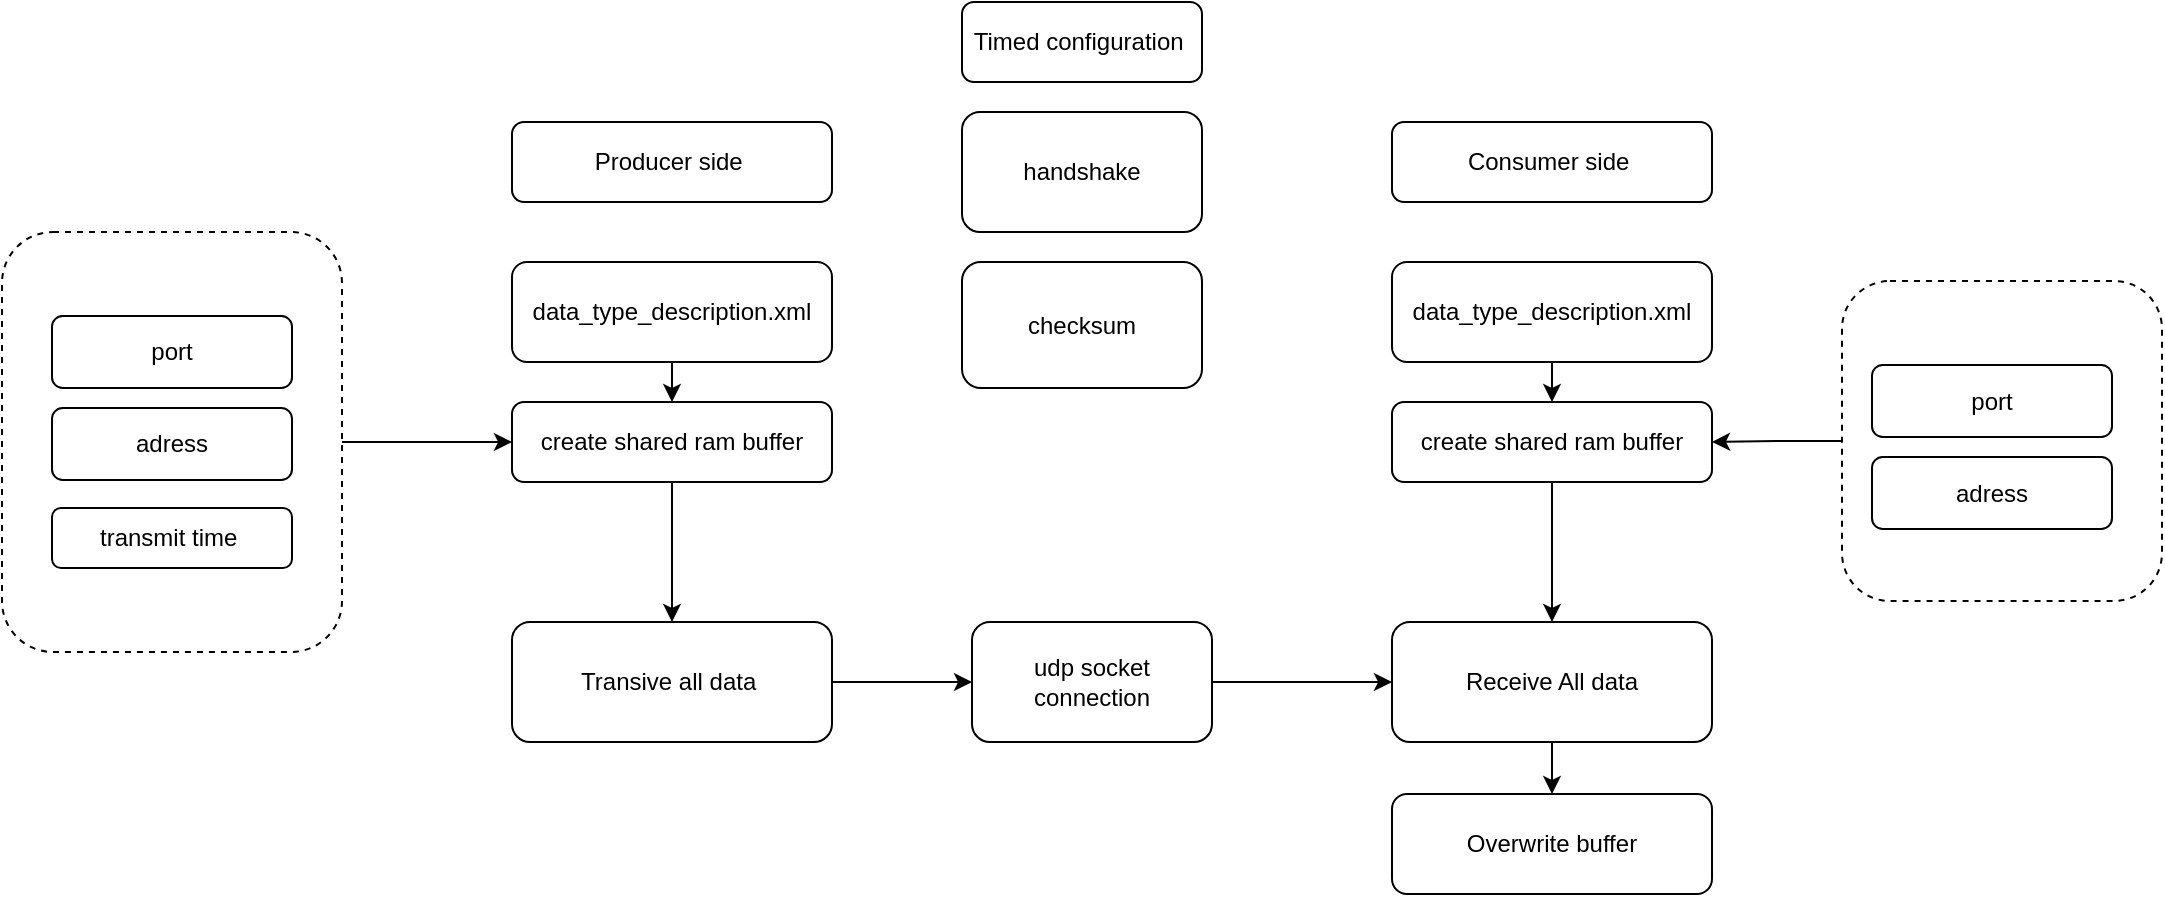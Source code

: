 <mxfile version="18.1.3" type="device" pages="8"><diagram id="xZfJ-ERS5hL8qd5QQClI" name="Timed configuration"><mxGraphModel dx="1422" dy="905" grid="1" gridSize="10" guides="1" tooltips="1" connect="1" arrows="1" fold="1" page="1" pageScale="1" pageWidth="1169" pageHeight="827" math="0" shadow="0"><root><mxCell id="0"/><mxCell id="1" parent="0"/><mxCell id="wRqsg6LJPqbUR1znSjbP-20" style="edgeStyle=orthogonalEdgeStyle;rounded=0;orthogonalLoop=1;jettySize=auto;html=1;" parent="1" source="wRqsg6LJPqbUR1znSjbP-19" target="wRqsg6LJPqbUR1znSjbP-2" edge="1"><mxGeometry relative="1" as="geometry"/></mxCell><mxCell id="wRqsg6LJPqbUR1znSjbP-19" value="" style="rounded=1;whiteSpace=wrap;html=1;dashed=1;" parent="1" vertex="1"><mxGeometry x="40" y="145" width="170" height="210" as="geometry"/></mxCell><mxCell id="wRqsg6LJPqbUR1znSjbP-1" value="data_type_description.xml" style="rounded=1;whiteSpace=wrap;html=1;" parent="1" vertex="1"><mxGeometry x="295" y="160" width="160" height="50" as="geometry"/></mxCell><mxCell id="wRqsg6LJPqbUR1znSjbP-14" style="edgeStyle=orthogonalEdgeStyle;rounded=0;orthogonalLoop=1;jettySize=auto;html=1;exitX=0.5;exitY=1;exitDx=0;exitDy=0;" parent="1" source="wRqsg6LJPqbUR1znSjbP-2" target="wRqsg6LJPqbUR1znSjbP-8" edge="1"><mxGeometry relative="1" as="geometry"/></mxCell><mxCell id="wRqsg6LJPqbUR1znSjbP-2" value="create shared ram buffer" style="rounded=1;whiteSpace=wrap;html=1;" parent="1" vertex="1"><mxGeometry x="295" y="230" width="160" height="40" as="geometry"/></mxCell><mxCell id="wRqsg6LJPqbUR1znSjbP-3" value="" style="endArrow=classic;html=1;rounded=0;exitX=0.5;exitY=1;exitDx=0;exitDy=0;entryX=0.5;entryY=0;entryDx=0;entryDy=0;" parent="1" source="wRqsg6LJPqbUR1znSjbP-1" target="wRqsg6LJPqbUR1znSjbP-2" edge="1"><mxGeometry width="50" height="50" relative="1" as="geometry"><mxPoint x="595" y="440" as="sourcePoint"/><mxPoint x="645" y="390" as="targetPoint"/></mxGeometry></mxCell><mxCell id="wRqsg6LJPqbUR1znSjbP-4" value="data_type_description.xml" style="rounded=1;whiteSpace=wrap;html=1;" parent="1" vertex="1"><mxGeometry x="735" y="160" width="160" height="50" as="geometry"/></mxCell><mxCell id="wRqsg6LJPqbUR1znSjbP-23" style="edgeStyle=orthogonalEdgeStyle;rounded=0;orthogonalLoop=1;jettySize=auto;html=1;exitX=0.5;exitY=1;exitDx=0;exitDy=0;" parent="1" source="wRqsg6LJPqbUR1znSjbP-5" target="wRqsg6LJPqbUR1znSjbP-21" edge="1"><mxGeometry relative="1" as="geometry"/></mxCell><mxCell id="wRqsg6LJPqbUR1znSjbP-5" value="create shared ram buffer" style="rounded=1;whiteSpace=wrap;html=1;" parent="1" vertex="1"><mxGeometry x="735" y="230" width="160" height="40" as="geometry"/></mxCell><mxCell id="wRqsg6LJPqbUR1znSjbP-6" value="" style="endArrow=classic;html=1;rounded=0;exitX=0.5;exitY=1;exitDx=0;exitDy=0;entryX=0.5;entryY=0;entryDx=0;entryDy=0;" parent="1" source="wRqsg6LJPqbUR1znSjbP-4" target="wRqsg6LJPqbUR1znSjbP-5" edge="1"><mxGeometry width="50" height="50" relative="1" as="geometry"><mxPoint x="1035" y="440" as="sourcePoint"/><mxPoint x="1085" y="390" as="targetPoint"/></mxGeometry></mxCell><mxCell id="wRqsg6LJPqbUR1znSjbP-22" style="edgeStyle=orthogonalEdgeStyle;rounded=0;orthogonalLoop=1;jettySize=auto;html=1;" parent="1" source="wRqsg6LJPqbUR1znSjbP-7" target="wRqsg6LJPqbUR1znSjbP-21" edge="1"><mxGeometry relative="1" as="geometry"/></mxCell><mxCell id="wRqsg6LJPqbUR1znSjbP-7" value="udp socket connection" style="rounded=1;whiteSpace=wrap;html=1;" parent="1" vertex="1"><mxGeometry x="525" y="340" width="120" height="60" as="geometry"/></mxCell><mxCell id="wRqsg6LJPqbUR1znSjbP-13" style="edgeStyle=orthogonalEdgeStyle;rounded=0;orthogonalLoop=1;jettySize=auto;html=1;" parent="1" source="wRqsg6LJPqbUR1znSjbP-8" target="wRqsg6LJPqbUR1znSjbP-7" edge="1"><mxGeometry relative="1" as="geometry"/></mxCell><mxCell id="wRqsg6LJPqbUR1znSjbP-8" value="Transive all data&amp;nbsp;" style="rounded=1;whiteSpace=wrap;html=1;" parent="1" vertex="1"><mxGeometry x="295" y="340" width="160" height="60" as="geometry"/></mxCell><mxCell id="wRqsg6LJPqbUR1znSjbP-9" value="Timed configuration&amp;nbsp;" style="rounded=1;whiteSpace=wrap;html=1;" parent="1" vertex="1"><mxGeometry x="520" y="30" width="120" height="40" as="geometry"/></mxCell><mxCell id="wRqsg6LJPqbUR1znSjbP-10" value="Producer side&amp;nbsp;" style="rounded=1;whiteSpace=wrap;html=1;" parent="1" vertex="1"><mxGeometry x="295" y="90" width="160" height="40" as="geometry"/></mxCell><mxCell id="wRqsg6LJPqbUR1znSjbP-11" value="Consumer side&amp;nbsp;" style="rounded=1;whiteSpace=wrap;html=1;" parent="1" vertex="1"><mxGeometry x="735" y="90" width="160" height="40" as="geometry"/></mxCell><mxCell id="wRqsg6LJPqbUR1znSjbP-15" value="port" style="rounded=1;whiteSpace=wrap;html=1;" parent="1" vertex="1"><mxGeometry x="65" y="187" width="120" height="36" as="geometry"/></mxCell><mxCell id="wRqsg6LJPqbUR1znSjbP-16" value="adress" style="rounded=1;whiteSpace=wrap;html=1;" parent="1" vertex="1"><mxGeometry x="65" y="233" width="120" height="36" as="geometry"/></mxCell><mxCell id="wRqsg6LJPqbUR1znSjbP-17" value="transmit time&amp;nbsp;" style="rounded=1;whiteSpace=wrap;html=1;" parent="1" vertex="1"><mxGeometry x="65" y="283" width="120" height="30" as="geometry"/></mxCell><mxCell id="wRqsg6LJPqbUR1znSjbP-25" style="edgeStyle=orthogonalEdgeStyle;rounded=0;orthogonalLoop=1;jettySize=auto;html=1;exitX=0.5;exitY=1;exitDx=0;exitDy=0;entryX=0.5;entryY=0;entryDx=0;entryDy=0;" parent="1" source="wRqsg6LJPqbUR1znSjbP-21" target="wRqsg6LJPqbUR1znSjbP-24" edge="1"><mxGeometry relative="1" as="geometry"/></mxCell><mxCell id="wRqsg6LJPqbUR1znSjbP-21" value="Receive All data" style="rounded=1;whiteSpace=wrap;html=1;" parent="1" vertex="1"><mxGeometry x="735" y="340" width="160" height="60" as="geometry"/></mxCell><mxCell id="wRqsg6LJPqbUR1znSjbP-24" value="Overwrite buffer" style="rounded=1;whiteSpace=wrap;html=1;" parent="1" vertex="1"><mxGeometry x="735" y="426" width="160" height="50" as="geometry"/></mxCell><mxCell id="wRqsg6LJPqbUR1znSjbP-31" style="edgeStyle=orthogonalEdgeStyle;rounded=0;orthogonalLoop=1;jettySize=auto;html=1;" parent="1" source="wRqsg6LJPqbUR1znSjbP-26" target="wRqsg6LJPqbUR1znSjbP-5" edge="1"><mxGeometry relative="1" as="geometry"/></mxCell><mxCell id="wRqsg6LJPqbUR1znSjbP-26" value="" style="rounded=1;whiteSpace=wrap;html=1;dashed=1;" parent="1" vertex="1"><mxGeometry x="960" y="169.5" width="160" height="160" as="geometry"/></mxCell><mxCell id="wRqsg6LJPqbUR1znSjbP-27" value="port" style="rounded=1;whiteSpace=wrap;html=1;" parent="1" vertex="1"><mxGeometry x="975" y="211.5" width="120" height="36" as="geometry"/></mxCell><mxCell id="wRqsg6LJPqbUR1znSjbP-28" value="adress" style="rounded=1;whiteSpace=wrap;html=1;" parent="1" vertex="1"><mxGeometry x="975" y="257.5" width="120" height="36" as="geometry"/></mxCell><mxCell id="wRqsg6LJPqbUR1znSjbP-30" style="edgeStyle=orthogonalEdgeStyle;rounded=0;orthogonalLoop=1;jettySize=auto;html=1;exitX=0.5;exitY=1;exitDx=0;exitDy=0;" parent="1" source="wRqsg6LJPqbUR1znSjbP-26" target="wRqsg6LJPqbUR1znSjbP-26" edge="1"><mxGeometry relative="1" as="geometry"/></mxCell><mxCell id="NUYn5l34-Bpeiz79h85M-1" value="handshake" style="rounded=1;whiteSpace=wrap;html=1;" parent="1" vertex="1"><mxGeometry x="520" y="85" width="120" height="60" as="geometry"/></mxCell><mxCell id="NUYn5l34-Bpeiz79h85M-2" value="checksum" style="rounded=1;whiteSpace=wrap;html=1;" parent="1" vertex="1"><mxGeometry x="520" y="160" width="120" height="63" as="geometry"/></mxCell></root></mxGraphModel></diagram><diagram id="DlbMKkYwwATvMq24Shqx" name="DataStructure"><mxGraphModel dx="1422" dy="905" grid="1" gridSize="10" guides="1" tooltips="1" connect="1" arrows="1" fold="1" page="1" pageScale="1" pageWidth="1169" pageHeight="827" math="0" shadow="0"><root><mxCell id="0"/><mxCell id="1" parent="0"/><mxCell id="KnKXkF3C9xsd93lS0BM4-13" value="" style="rounded=1;whiteSpace=wrap;html=1;" parent="1" vertex="1"><mxGeometry x="170" y="110" width="500" height="120" as="geometry"/></mxCell><mxCell id="KnKXkF3C9xsd93lS0BM4-1" value="tag_1" style="rounded=1;whiteSpace=wrap;html=1;" parent="1" vertex="1"><mxGeometry x="30" y="150" width="120" height="20" as="geometry"/></mxCell><mxCell id="KnKXkF3C9xsd93lS0BM4-3" value="Name" style="rounded=1;whiteSpace=wrap;html=1;" parent="1" vertex="1"><mxGeometry x="30" y="120" width="120" height="20" as="geometry"/></mxCell><mxCell id="KnKXkF3C9xsd93lS0BM4-4" value="type&amp;nbsp;" style="rounded=1;whiteSpace=wrap;html=1;" parent="1" vertex="1"><mxGeometry x="190" y="120" width="120" height="20" as="geometry"/></mxCell><mxCell id="KnKXkF3C9xsd93lS0BM4-5" value="len" style="rounded=1;whiteSpace=wrap;html=1;" parent="1" vertex="1"><mxGeometry x="350" y="120" width="120" height="20" as="geometry"/></mxCell><mxCell id="KnKXkF3C9xsd93lS0BM4-8" value="default = none" style="rounded=1;whiteSpace=wrap;html=1;" parent="1" vertex="1"><mxGeometry x="190" y="150" width="120" height="20" as="geometry"/></mxCell><mxCell id="KnKXkF3C9xsd93lS0BM4-9" value="priority: &lt;br&gt;defined&lt;br&gt;type default&amp;nbsp;&lt;br&gt;default" style="rounded=1;whiteSpace=wrap;html=1;" parent="1" vertex="1"><mxGeometry x="350" y="150" width="120" height="70" as="geometry"/></mxCell><mxCell id="KnKXkF3C9xsd93lS0BM4-10" value="decription" style="rounded=1;whiteSpace=wrap;html=1;" parent="1" vertex="1"><mxGeometry x="490" y="120" width="120" height="20" as="geometry"/></mxCell><mxCell id="KnKXkF3C9xsd93lS0BM4-14" value="Optional" style="text;html=1;strokeColor=none;fillColor=none;align=center;verticalAlign=middle;whiteSpace=wrap;rounded=0;" parent="1" vertex="1"><mxGeometry x="390" y="80" width="60" height="30" as="geometry"/></mxCell></root></mxGraphModel></diagram><diagram id="ek5iPgVdgdeAURxQ4jvg" name="ShareRamStructure"><mxGraphModel dx="1422" dy="905" grid="1" gridSize="10" guides="1" tooltips="1" connect="1" arrows="1" fold="1" page="1" pageScale="1" pageWidth="1169" pageHeight="827" math="0" shadow="0"><root><mxCell id="0"/><mxCell id="1" parent="0"/><mxCell id="TamHy2VfYITVqDEK0tad-1" value="tag data" style="rounded=1;whiteSpace=wrap;html=1;" parent="1" vertex="1"><mxGeometry x="550" y="390" width="120" height="60" as="geometry"/></mxCell><mxCell id="TamHy2VfYITVqDEK0tad-2" value="35-44&lt;br&gt;dict end pos&amp;nbsp;" style="rounded=1;whiteSpace=wrap;html=1;" parent="1" vertex="1"><mxGeometry x="550" y="200" width="120" height="60" as="geometry"/></mxCell><mxCell id="TamHy2VfYITVqDEK0tad-3" value="0-34&lt;br&gt;&amp;nbsp;checksum&amp;nbsp;" style="rounded=1;whiteSpace=wrap;html=1;" parent="1" vertex="1"><mxGeometry x="550" y="130" width="120" height="60" as="geometry"/></mxCell><mxCell id="TamHy2VfYITVqDEK0tad-8" value="45-dict end pos&lt;br&gt;data type dict&lt;br&gt;pos of data relative to dict end pos" style="rounded=1;whiteSpace=wrap;html=1;" parent="1" vertex="1"><mxGeometry x="550" y="270" width="120" height="104" as="geometry"/></mxCell><mxCell id="e3z5cEwKz7s9zitctL4c-1" value="tag data" style="rounded=1;whiteSpace=wrap;html=1;" parent="1" vertex="1"><mxGeometry x="550" y="460" width="120" height="60" as="geometry"/></mxCell><mxCell id="e3z5cEwKz7s9zitctL4c-2" value="tag data" style="rounded=1;whiteSpace=wrap;html=1;" parent="1" vertex="1"><mxGeometry x="550" y="530" width="120" height="60" as="geometry"/></mxCell></root></mxGraphModel></diagram><diagram id="rYPHctF1Sr63gvtBMMij" name="SerialProduceConsume"><mxGraphModel dx="1422" dy="905" grid="1" gridSize="10" guides="1" tooltips="1" connect="1" arrows="1" fold="1" page="1" pageScale="1" pageWidth="1169" pageHeight="1654" math="0" shadow="0"><root><mxCell id="0"/><mxCell id="1" parent="0"/><mxCell id="buC48DHXHYxg3Oy9mcDA-38" style="edgeStyle=orthogonalEdgeStyle;rounded=0;orthogonalLoop=1;jettySize=auto;html=1;exitX=1;exitY=0.5;exitDx=0;exitDy=0;entryX=0;entryY=0.5;entryDx=0;entryDy=0;" parent="1" source="buC48DHXHYxg3Oy9mcDA-36" target="buC48DHXHYxg3Oy9mcDA-31" edge="1"><mxGeometry relative="1" as="geometry"/></mxCell><mxCell id="buC48DHXHYxg3Oy9mcDA-36" value="" style="rounded=1;whiteSpace=wrap;html=1;" parent="1" vertex="1"><mxGeometry x="467.5" y="290" width="165" height="400" as="geometry"/></mxCell><mxCell id="EONTirAWzE5pHsUId-oz-1" value="shared ram&amp;nbsp;" style="rounded=1;whiteSpace=wrap;html=1;" parent="1" vertex="1"><mxGeometry x="150" y="30" width="120" height="60" as="geometry"/></mxCell><mxCell id="buC48DHXHYxg3Oy9mcDA-7" value="encode dict with json" style="text;html=1;strokeColor=none;fillColor=none;align=center;verticalAlign=middle;whiteSpace=wrap;rounded=0;dashed=1;" parent="1" vertex="1"><mxGeometry x="60" y="110" width="135" height="30" as="geometry"/></mxCell><mxCell id="buC48DHXHYxg3Oy9mcDA-1" value="dictionary" style="rounded=1;whiteSpace=wrap;html=1;" parent="1" vertex="1"><mxGeometry x="67.5" y="140" width="120" height="60" as="geometry"/></mxCell><mxCell id="buC48DHXHYxg3Oy9mcDA-2" value="tag name" style="rounded=1;whiteSpace=wrap;html=1;" parent="1" vertex="1"><mxGeometry x="67.5" y="280" width="120" height="60" as="geometry"/></mxCell><mxCell id="buC48DHXHYxg3Oy9mcDA-3" value="tag data" style="rounded=1;whiteSpace=wrap;html=1;" parent="1" vertex="1"><mxGeometry x="67.5" y="350" width="120" height="60" as="geometry"/></mxCell><mxCell id="buC48DHXHYxg3Oy9mcDA-4" value="checksum for&lt;br&gt;&amp;nbsp;all data&amp;nbsp;" style="rounded=1;whiteSpace=wrap;html=1;" parent="1" vertex="1"><mxGeometry x="67.5" y="420" width="120" height="60" as="geometry"/></mxCell><mxCell id="buC48DHXHYxg3Oy9mcDA-10" value="tag object" style="rounded=1;whiteSpace=wrap;html=1;" parent="1" vertex="1"><mxGeometry x="67.5" y="210" width="120" height="60" as="geometry"/></mxCell><mxCell id="buC48DHXHYxg3Oy9mcDA-11" value="encode dict with json" style="text;html=1;strokeColor=none;fillColor=none;align=center;verticalAlign=middle;whiteSpace=wrap;rounded=0;dashed=1;" parent="1" vertex="1"><mxGeometry x="490" y="290" width="135" height="30" as="geometry"/></mxCell><mxCell id="buC48DHXHYxg3Oy9mcDA-12" value="dictionary" style="rounded=1;whiteSpace=wrap;html=1;" parent="1" vertex="1"><mxGeometry x="490" y="320" width="120" height="60" as="geometry"/></mxCell><mxCell id="buC48DHXHYxg3Oy9mcDA-15" value="checksum for&lt;br&gt;&amp;nbsp;all data&amp;nbsp;" style="rounded=1;whiteSpace=wrap;html=1;" parent="1" vertex="1"><mxGeometry x="490" y="600" width="120" height="60" as="geometry"/></mxCell><mxCell id="buC48DHXHYxg3Oy9mcDA-16" value="tag object" style="rounded=1;whiteSpace=wrap;html=1;" parent="1" vertex="1"><mxGeometry x="490" y="390" width="120" height="60" as="geometry"/></mxCell><mxCell id="buC48DHXHYxg3Oy9mcDA-17" value="checksum for&lt;br&gt;data type" style="rounded=1;whiteSpace=wrap;html=1;" parent="1" vertex="1"><mxGeometry x="490" y="530" width="120" height="60" as="geometry"/></mxCell><mxCell id="buC48DHXHYxg3Oy9mcDA-22" style="edgeStyle=orthogonalEdgeStyle;rounded=0;orthogonalLoop=1;jettySize=auto;html=1;exitX=0.5;exitY=1;exitDx=0;exitDy=0;" parent="1" source="buC48DHXHYxg3Oy9mcDA-18" target="buC48DHXHYxg3Oy9mcDA-21" edge="1"><mxGeometry relative="1" as="geometry"/></mxCell><mxCell id="buC48DHXHYxg3Oy9mcDA-26" style="edgeStyle=orthogonalEdgeStyle;rounded=0;orthogonalLoop=1;jettySize=auto;html=1;" parent="1" source="buC48DHXHYxg3Oy9mcDA-18" target="buC48DHXHYxg3Oy9mcDA-25" edge="1"><mxGeometry relative="1" as="geometry"/></mxCell><mxCell id="buC48DHXHYxg3Oy9mcDA-18" value="Producer&lt;br&gt;Same name" style="rounded=1;whiteSpace=wrap;html=1;" parent="1" vertex="1"><mxGeometry x="480" y="30" width="120" height="60" as="geometry"/></mxCell><mxCell id="buC48DHXHYxg3Oy9mcDA-23" style="edgeStyle=orthogonalEdgeStyle;rounded=0;orthogonalLoop=1;jettySize=auto;html=1;exitX=0.5;exitY=1;exitDx=0;exitDy=0;" parent="1" source="buC48DHXHYxg3Oy9mcDA-19" target="buC48DHXHYxg3Oy9mcDA-20" edge="1"><mxGeometry relative="1" as="geometry"/></mxCell><mxCell id="buC48DHXHYxg3Oy9mcDA-27" style="edgeStyle=orthogonalEdgeStyle;rounded=0;orthogonalLoop=1;jettySize=auto;html=1;exitX=0;exitY=0.5;exitDx=0;exitDy=0;" parent="1" source="buC48DHXHYxg3Oy9mcDA-19" target="buC48DHXHYxg3Oy9mcDA-25" edge="1"><mxGeometry relative="1" as="geometry"/></mxCell><mxCell id="buC48DHXHYxg3Oy9mcDA-19" value="Consumer&lt;br&gt;" style="rounded=1;whiteSpace=wrap;html=1;" parent="1" vertex="1"><mxGeometry x="820" y="30" width="120" height="60" as="geometry"/></mxCell><mxCell id="buC48DHXHYxg3Oy9mcDA-33" style="edgeStyle=orthogonalEdgeStyle;rounded=0;orthogonalLoop=1;jettySize=auto;html=1;exitX=0.5;exitY=1;exitDx=0;exitDy=0;" parent="1" source="buC48DHXHYxg3Oy9mcDA-20" target="buC48DHXHYxg3Oy9mcDA-24" edge="1"><mxGeometry relative="1" as="geometry"/></mxCell><mxCell id="buC48DHXHYxg3Oy9mcDA-20" value="Create shared&amp;nbsp; Ram&amp;nbsp;&lt;br&gt;with data type" style="rounded=1;whiteSpace=wrap;html=1;" parent="1" vertex="1"><mxGeometry x="820" y="120" width="120" height="60" as="geometry"/></mxCell><mxCell id="buC48DHXHYxg3Oy9mcDA-32" style="edgeStyle=orthogonalEdgeStyle;rounded=0;orthogonalLoop=1;jettySize=auto;html=1;exitX=0.5;exitY=1;exitDx=0;exitDy=0;" parent="1" source="buC48DHXHYxg3Oy9mcDA-21" target="buC48DHXHYxg3Oy9mcDA-28" edge="1"><mxGeometry relative="1" as="geometry"/></mxCell><mxCell id="buC48DHXHYxg3Oy9mcDA-21" value="Create shared&amp;nbsp; Ram&amp;nbsp;&lt;br&gt;with data type" style="rounded=1;whiteSpace=wrap;html=1;" parent="1" vertex="1"><mxGeometry x="480" y="120" width="120" height="60" as="geometry"/></mxCell><mxCell id="buC48DHXHYxg3Oy9mcDA-30" style="edgeStyle=orthogonalEdgeStyle;rounded=0;orthogonalLoop=1;jettySize=auto;html=1;" parent="1" source="buC48DHXHYxg3Oy9mcDA-24" target="buC48DHXHYxg3Oy9mcDA-28" edge="1"><mxGeometry relative="1" as="geometry"/></mxCell><mxCell id="buC48DHXHYxg3Oy9mcDA-39" style="edgeStyle=orthogonalEdgeStyle;rounded=0;orthogonalLoop=1;jettySize=auto;html=1;exitX=0.5;exitY=1;exitDx=0;exitDy=0;" parent="1" source="buC48DHXHYxg3Oy9mcDA-24" target="buC48DHXHYxg3Oy9mcDA-31" edge="1"><mxGeometry relative="1" as="geometry"/></mxCell><mxCell id="buC48DHXHYxg3Oy9mcDA-24" value="Send name and data type checksum&amp;nbsp;" style="rounded=1;whiteSpace=wrap;html=1;" parent="1" vertex="1"><mxGeometry x="820" y="200" width="120" height="60" as="geometry"/></mxCell><mxCell id="buC48DHXHYxg3Oy9mcDA-25" value="same name" style="rounded=1;whiteSpace=wrap;html=1;" parent="1" vertex="1"><mxGeometry x="650" y="30" width="120" height="60" as="geometry"/></mxCell><mxCell id="buC48DHXHYxg3Oy9mcDA-37" style="edgeStyle=orthogonalEdgeStyle;rounded=0;orthogonalLoop=1;jettySize=auto;html=1;exitX=0.5;exitY=1;exitDx=0;exitDy=0;entryX=0.37;entryY=-0.067;entryDx=0;entryDy=0;entryPerimeter=0;" parent="1" source="buC48DHXHYxg3Oy9mcDA-28" target="buC48DHXHYxg3Oy9mcDA-11" edge="1"><mxGeometry relative="1" as="geometry"/></mxCell><mxCell id="buC48DHXHYxg3Oy9mcDA-28" value="Receive name and checksum" style="rounded=1;whiteSpace=wrap;html=1;" parent="1" vertex="1"><mxGeometry x="480" y="200" width="120" height="60" as="geometry"/></mxCell><mxCell id="buC48DHXHYxg3Oy9mcDA-31" value="Receive all data from producer" style="rounded=1;whiteSpace=wrap;html=1;" parent="1" vertex="1"><mxGeometry x="820" y="460" width="120" height="60" as="geometry"/></mxCell><mxCell id="buC48DHXHYxg3Oy9mcDA-35" value="all data" style="rounded=1;whiteSpace=wrap;html=1;" parent="1" vertex="1"><mxGeometry x="490" y="460" width="120" height="60" as="geometry"/></mxCell></root></mxGraphModel></diagram><diagram id="kF6MPt_PhBpQboCL6NiQ" name="InitShareRam"><mxGraphModel dx="1422" dy="905" grid="1" gridSize="10" guides="1" tooltips="1" connect="1" arrows="1" fold="1" page="1" pageScale="1" pageWidth="827" pageHeight="1169" math="0" shadow="0"><root><mxCell id="0"/><mxCell id="1" parent="0"/><mxCell id="lhnl_6vOgfK1m6D4zPFe-7" style="edgeStyle=orthogonalEdgeStyle;rounded=0;orthogonalLoop=1;jettySize=auto;html=1;exitX=0.5;exitY=1;exitDx=0;exitDy=0;" parent="1" source="lhnl_6vOgfK1m6D4zPFe-1" target="lhnl_6vOgfK1m6D4zPFe-3" edge="1"><mxGeometry relative="1" as="geometry"/></mxCell><mxCell id="lhnl_6vOgfK1m6D4zPFe-1" value="Data Type Name = None&lt;br&gt;Data Type File =&amp;nbsp; None&amp;nbsp;" style="rounded=1;whiteSpace=wrap;html=1;" parent="1" vertex="1"><mxGeometry x="520" y="150" width="140" height="60" as="geometry"/></mxCell><mxCell id="lhnl_6vOgfK1m6D4zPFe-18" style="edgeStyle=orthogonalEdgeStyle;rounded=1;orthogonalLoop=1;jettySize=auto;html=1;exitX=0.5;exitY=1;exitDx=0;exitDy=0;" parent="1" source="lhnl_6vOgfK1m6D4zPFe-2" target="lhnl_6vOgfK1m6D4zPFe-14" edge="1"><mxGeometry relative="1" as="geometry"/></mxCell><mxCell id="lhnl_6vOgfK1m6D4zPFe-46" style="edgeStyle=orthogonalEdgeStyle;rounded=1;orthogonalLoop=1;jettySize=auto;html=1;exitX=0.5;exitY=1;exitDx=0;exitDy=0;entryX=0.5;entryY=0;entryDx=0;entryDy=0;" parent="1" source="lhnl_6vOgfK1m6D4zPFe-2" target="lhnl_6vOgfK1m6D4zPFe-42" edge="1"><mxGeometry relative="1" as="geometry"/></mxCell><mxCell id="lhnl_6vOgfK1m6D4zPFe-47" style="edgeStyle=orthogonalEdgeStyle;rounded=1;orthogonalLoop=1;jettySize=auto;html=1;exitX=0.5;exitY=1;exitDx=0;exitDy=0;" parent="1" source="lhnl_6vOgfK1m6D4zPFe-2" target="lhnl_6vOgfK1m6D4zPFe-1" edge="1"><mxGeometry relative="1" as="geometry"/></mxCell><mxCell id="lhnl_6vOgfK1m6D4zPFe-2" value="data type" style="rounded=1;whiteSpace=wrap;html=1;" parent="1" vertex="1"><mxGeometry x="85" y="40" width="120" height="60" as="geometry"/></mxCell><mxCell id="lhnl_6vOgfK1m6D4zPFe-8" style="edgeStyle=orthogonalEdgeStyle;rounded=0;orthogonalLoop=1;jettySize=auto;html=1;exitX=0.5;exitY=1;exitDx=0;exitDy=0;" parent="1" source="lhnl_6vOgfK1m6D4zPFe-3" target="lhnl_6vOgfK1m6D4zPFe-4" edge="1"><mxGeometry relative="1" as="geometry"/></mxCell><mxCell id="lhnl_6vOgfK1m6D4zPFe-9" style="edgeStyle=orthogonalEdgeStyle;rounded=1;orthogonalLoop=1;jettySize=auto;html=1;exitX=0.5;exitY=1;exitDx=0;exitDy=0;" parent="1" source="lhnl_6vOgfK1m6D4zPFe-3" target="lhnl_6vOgfK1m6D4zPFe-5" edge="1"><mxGeometry relative="1" as="geometry"/></mxCell><mxCell id="lhnl_6vOgfK1m6D4zPFe-3" value="do sharename exits?" style="rounded=1;whiteSpace=wrap;html=1;" parent="1" vertex="1"><mxGeometry x="530" y="250" width="120" height="60" as="geometry"/></mxCell><mxCell id="lhnl_6vOgfK1m6D4zPFe-10" style="edgeStyle=orthogonalEdgeStyle;rounded=1;orthogonalLoop=1;jettySize=auto;html=1;exitX=0.5;exitY=1;exitDx=0;exitDy=0;" parent="1" source="lhnl_6vOgfK1m6D4zPFe-4" target="lhnl_6vOgfK1m6D4zPFe-6" edge="1"><mxGeometry relative="1" as="geometry"/></mxCell><mxCell id="lhnl_6vOgfK1m6D4zPFe-4" value="Yes" style="rounded=1;whiteSpace=wrap;html=1;" parent="1" vertex="1"><mxGeometry x="530" y="350" width="120" height="60" as="geometry"/></mxCell><mxCell id="lhnl_6vOgfK1m6D4zPFe-12" style="edgeStyle=orthogonalEdgeStyle;rounded=1;orthogonalLoop=1;jettySize=auto;html=1;exitX=0.5;exitY=1;exitDx=0;exitDy=0;" parent="1" source="lhnl_6vOgfK1m6D4zPFe-5" target="lhnl_6vOgfK1m6D4zPFe-11" edge="1"><mxGeometry relative="1" as="geometry"/></mxCell><mxCell id="lhnl_6vOgfK1m6D4zPFe-5" value="No" style="rounded=1;whiteSpace=wrap;html=1;" parent="1" vertex="1"><mxGeometry x="670" y="350" width="120" height="60" as="geometry"/></mxCell><mxCell id="lhnl_6vOgfK1m6D4zPFe-38" style="edgeStyle=orthogonalEdgeStyle;rounded=1;orthogonalLoop=1;jettySize=auto;html=1;exitX=0.5;exitY=1;exitDx=0;exitDy=0;entryX=0.5;entryY=0;entryDx=0;entryDy=0;" parent="1" source="lhnl_6vOgfK1m6D4zPFe-6" target="lhnl_6vOgfK1m6D4zPFe-37" edge="1"><mxGeometry relative="1" as="geometry"/></mxCell><mxCell id="lhnl_6vOgfK1m6D4zPFe-6" value="Read data type dict from share ram" style="rounded=1;whiteSpace=wrap;html=1;" parent="1" vertex="1"><mxGeometry x="530" y="460" width="120" height="56" as="geometry"/></mxCell><mxCell id="lhnl_6vOgfK1m6D4zPFe-11" value="Data type exeption" style="rounded=1;whiteSpace=wrap;html=1;" parent="1" vertex="1"><mxGeometry x="670" y="460" width="120" height="60" as="geometry"/></mxCell><mxCell id="lhnl_6vOgfK1m6D4zPFe-19" style="edgeStyle=orthogonalEdgeStyle;rounded=1;orthogonalLoop=1;jettySize=auto;html=1;exitX=0.5;exitY=1;exitDx=0;exitDy=0;" parent="1" source="lhnl_6vOgfK1m6D4zPFe-14" target="lhnl_6vOgfK1m6D4zPFe-16" edge="1"><mxGeometry relative="1" as="geometry"/></mxCell><mxCell id="lhnl_6vOgfK1m6D4zPFe-14" value="Data Type Name : Yes&lt;br&gt;Data Type File : No" style="rounded=1;whiteSpace=wrap;html=1;" parent="1" vertex="1"><mxGeometry x="80" y="150" width="130" height="60" as="geometry"/></mxCell><mxCell id="lhnl_6vOgfK1m6D4zPFe-28" style="edgeStyle=orthogonalEdgeStyle;rounded=1;orthogonalLoop=1;jettySize=auto;html=1;exitX=0.5;exitY=1;exitDx=0;exitDy=0;entryX=0.5;entryY=0;entryDx=0;entryDy=0;" parent="1" source="lhnl_6vOgfK1m6D4zPFe-16" target="lhnl_6vOgfK1m6D4zPFe-17" edge="1"><mxGeometry relative="1" as="geometry"/></mxCell><mxCell id="lhnl_6vOgfK1m6D4zPFe-16" value="Read data type from lib" style="rounded=1;whiteSpace=wrap;html=1;" parent="1" vertex="1"><mxGeometry x="85" y="250" width="120" height="60" as="geometry"/></mxCell><mxCell id="lhnl_6vOgfK1m6D4zPFe-41" style="edgeStyle=orthogonalEdgeStyle;rounded=1;orthogonalLoop=1;jettySize=auto;html=1;exitX=0.5;exitY=1;exitDx=0;exitDy=0;" parent="1" source="lhnl_6vOgfK1m6D4zPFe-17" target="lhnl_6vOgfK1m6D4zPFe-25" edge="1"><mxGeometry relative="1" as="geometry"/></mxCell><mxCell id="lhnl_6vOgfK1m6D4zPFe-17" value="do sharename exits?" style="rounded=1;whiteSpace=wrap;html=1;" parent="1" vertex="1"><mxGeometry x="85" y="350" width="120" height="60" as="geometry"/></mxCell><mxCell id="lhnl_6vOgfK1m6D4zPFe-20" style="edgeStyle=orthogonalEdgeStyle;rounded=0;orthogonalLoop=1;jettySize=auto;html=1;exitX=0.5;exitY=1;exitDx=0;exitDy=0;" parent="1" target="lhnl_6vOgfK1m6D4zPFe-23" edge="1"><mxGeometry relative="1" as="geometry"><mxPoint x="145" y="410" as="sourcePoint"/></mxGeometry></mxCell><mxCell id="lhnl_6vOgfK1m6D4zPFe-22" style="edgeStyle=orthogonalEdgeStyle;rounded=1;orthogonalLoop=1;jettySize=auto;html=1;exitX=0.5;exitY=1;exitDx=0;exitDy=0;" parent="1" source="lhnl_6vOgfK1m6D4zPFe-23" target="lhnl_6vOgfK1m6D4zPFe-26" edge="1"><mxGeometry relative="1" as="geometry"/></mxCell><mxCell id="lhnl_6vOgfK1m6D4zPFe-23" value="Yes" style="rounded=1;whiteSpace=wrap;html=1;" parent="1" vertex="1"><mxGeometry x="85" y="460" width="120" height="60" as="geometry"/></mxCell><mxCell id="lhnl_6vOgfK1m6D4zPFe-24" style="edgeStyle=orthogonalEdgeStyle;rounded=1;orthogonalLoop=1;jettySize=auto;html=1;exitX=0.5;exitY=1;exitDx=0;exitDy=0;" parent="1" source="lhnl_6vOgfK1m6D4zPFe-25" target="lhnl_6vOgfK1m6D4zPFe-27" edge="1"><mxGeometry relative="1" as="geometry"/></mxCell><mxCell id="lhnl_6vOgfK1m6D4zPFe-25" value="No" style="rounded=1;whiteSpace=wrap;html=1;" parent="1" vertex="1"><mxGeometry x="365" y="460" width="120" height="60" as="geometry"/></mxCell><mxCell id="lhnl_6vOgfK1m6D4zPFe-26" value="Does checksum from data type and share ram match&amp;nbsp;" style="rounded=1;whiteSpace=wrap;html=1;" parent="1" vertex="1"><mxGeometry x="85" y="560" width="120" height="60" as="geometry"/></mxCell><mxCell id="lhnl_6vOgfK1m6D4zPFe-40" style="edgeStyle=orthogonalEdgeStyle;rounded=1;orthogonalLoop=1;jettySize=auto;html=1;exitX=0.5;exitY=1;exitDx=0;exitDy=0;entryX=0.5;entryY=0;entryDx=0;entryDy=0;" parent="1" source="lhnl_6vOgfK1m6D4zPFe-27" target="lhnl_6vOgfK1m6D4zPFe-39" edge="1"><mxGeometry relative="1" as="geometry"/></mxCell><mxCell id="lhnl_6vOgfK1m6D4zPFe-27" value="Create share ram address" style="rounded=1;whiteSpace=wrap;html=1;" parent="1" vertex="1"><mxGeometry x="365" y="560" width="120" height="60" as="geometry"/></mxCell><mxCell id="lhnl_6vOgfK1m6D4zPFe-29" style="edgeStyle=orthogonalEdgeStyle;rounded=0;orthogonalLoop=1;jettySize=auto;html=1;exitX=0.5;exitY=1;exitDx=0;exitDy=0;" parent="1" source="lhnl_6vOgfK1m6D4zPFe-26" target="lhnl_6vOgfK1m6D4zPFe-32" edge="1"><mxGeometry relative="1" as="geometry"><mxPoint x="145" y="640" as="sourcePoint"/></mxGeometry></mxCell><mxCell id="lhnl_6vOgfK1m6D4zPFe-30" style="edgeStyle=orthogonalEdgeStyle;rounded=1;orthogonalLoop=1;jettySize=auto;html=1;exitX=0.5;exitY=1;exitDx=0;exitDy=0;" parent="1" source="lhnl_6vOgfK1m6D4zPFe-26" target="lhnl_6vOgfK1m6D4zPFe-34" edge="1"><mxGeometry relative="1" as="geometry"><mxPoint x="145" y="640" as="sourcePoint"/></mxGeometry></mxCell><mxCell id="lhnl_6vOgfK1m6D4zPFe-31" style="edgeStyle=orthogonalEdgeStyle;rounded=1;orthogonalLoop=1;jettySize=auto;html=1;exitX=0.5;exitY=1;exitDx=0;exitDy=0;" parent="1" source="lhnl_6vOgfK1m6D4zPFe-32" target="lhnl_6vOgfK1m6D4zPFe-35" edge="1"><mxGeometry relative="1" as="geometry"/></mxCell><mxCell id="lhnl_6vOgfK1m6D4zPFe-32" value="Yes" style="rounded=1;whiteSpace=wrap;html=1;" parent="1" vertex="1"><mxGeometry x="85" y="690" width="120" height="60" as="geometry"/></mxCell><mxCell id="lhnl_6vOgfK1m6D4zPFe-33" style="edgeStyle=orthogonalEdgeStyle;rounded=1;orthogonalLoop=1;jettySize=auto;html=1;exitX=0.5;exitY=1;exitDx=0;exitDy=0;" parent="1" source="lhnl_6vOgfK1m6D4zPFe-34" target="lhnl_6vOgfK1m6D4zPFe-36" edge="1"><mxGeometry relative="1" as="geometry"/></mxCell><mxCell id="lhnl_6vOgfK1m6D4zPFe-34" value="No" style="rounded=1;whiteSpace=wrap;html=1;" parent="1" vertex="1"><mxGeometry x="220" y="690" width="120" height="60" as="geometry"/></mxCell><mxCell id="lhnl_6vOgfK1m6D4zPFe-35" value="Share ram init successful" style="rounded=1;whiteSpace=wrap;html=1;" parent="1" vertex="1"><mxGeometry x="85" y="800" width="120" height="60" as="geometry"/></mxCell><mxCell id="lhnl_6vOgfK1m6D4zPFe-36" value="Data type exeption" style="rounded=1;whiteSpace=wrap;html=1;" parent="1" vertex="1"><mxGeometry x="220" y="800" width="120" height="60" as="geometry"/></mxCell><mxCell id="lhnl_6vOgfK1m6D4zPFe-37" value="Share ram init successful" style="rounded=1;whiteSpace=wrap;html=1;" parent="1" vertex="1"><mxGeometry x="530" y="560" width="120" height="60" as="geometry"/></mxCell><mxCell id="lhnl_6vOgfK1m6D4zPFe-39" value="Share ram init successful" style="rounded=1;whiteSpace=wrap;html=1;" parent="1" vertex="1"><mxGeometry x="365" y="690" width="120" height="60" as="geometry"/></mxCell><mxCell id="lhnl_6vOgfK1m6D4zPFe-44" style="edgeStyle=orthogonalEdgeStyle;rounded=1;orthogonalLoop=1;jettySize=auto;html=1;exitX=0.5;exitY=1;exitDx=0;exitDy=0;entryX=0.5;entryY=0;entryDx=0;entryDy=0;" parent="1" source="lhnl_6vOgfK1m6D4zPFe-42" target="lhnl_6vOgfK1m6D4zPFe-43" edge="1"><mxGeometry relative="1" as="geometry"/></mxCell><mxCell id="lhnl_6vOgfK1m6D4zPFe-42" value="Data Type Name: No Data Type File : Yes" style="rounded=1;whiteSpace=wrap;html=1;" parent="1" vertex="1"><mxGeometry x="235" y="150" width="120" height="60" as="geometry"/></mxCell><mxCell id="lhnl_6vOgfK1m6D4zPFe-45" style="edgeStyle=orthogonalEdgeStyle;rounded=1;orthogonalLoop=1;jettySize=auto;html=1;entryX=0.5;entryY=0;entryDx=0;entryDy=0;" parent="1" source="lhnl_6vOgfK1m6D4zPFe-43" target="lhnl_6vOgfK1m6D4zPFe-17" edge="1"><mxGeometry relative="1" as="geometry"><Array as="points"><mxPoint x="295" y="330"/><mxPoint x="145" y="330"/></Array></mxGeometry></mxCell><mxCell id="lhnl_6vOgfK1m6D4zPFe-43" value="Read data type from file" style="rounded=1;whiteSpace=wrap;html=1;" parent="1" vertex="1"><mxGeometry x="235" y="250" width="120" height="60" as="geometry"/></mxCell></root></mxGraphModel></diagram><diagram id="QJi3o_Mf202EqoDcBbcC" name="ProConHandshake"><mxGraphModel dx="1422" dy="905" grid="1" gridSize="10" guides="1" tooltips="1" connect="1" arrows="1" fold="1" page="1" pageScale="1" pageWidth="1169" pageHeight="1654" math="0" shadow="0"><root><mxCell id="0"/><mxCell id="1" parent="0"/><mxCell id="M9v_ylM5YGPgagqtEQ9V-1" value="Producer" style="rounded=1;whiteSpace=wrap;html=1;" parent="1" vertex="1"><mxGeometry x="280" y="100" width="120" height="60" as="geometry"/></mxCell><mxCell id="M9v_ylM5YGPgagqtEQ9V-2" value="Consumer&amp;nbsp;" style="rounded=1;whiteSpace=wrap;html=1;" parent="1" vertex="1"><mxGeometry x="850" y="100" width="120" height="60" as="geometry"/></mxCell><mxCell id="5HPs7K7OFqrwZSYL9ngS-16" style="edgeStyle=orthogonalEdgeStyle;rounded=1;orthogonalLoop=1;jettySize=auto;html=1;exitX=0.5;exitY=1;exitDx=0;exitDy=0;entryX=0.5;entryY=0;entryDx=0;entryDy=0;" parent="1" source="vTiIimcAENPwvBPpaz3l-7" target="5HPs7K7OFqrwZSYL9ngS-14" edge="1"><mxGeometry relative="1" as="geometry"/></mxCell><mxCell id="5HPs7K7OFqrwZSYL9ngS-17" style="edgeStyle=orthogonalEdgeStyle;rounded=1;orthogonalLoop=1;jettySize=auto;html=1;exitX=0.5;exitY=1;exitDx=0;exitDy=0;" parent="1" source="vTiIimcAENPwvBPpaz3l-7" target="5HPs7K7OFqrwZSYL9ngS-15" edge="1"><mxGeometry relative="1" as="geometry"/></mxCell><mxCell id="vTiIimcAENPwvBPpaz3l-7" value="Check if consumer name is in connection list" style="rounded=1;whiteSpace=wrap;html=1;" parent="1" vertex="1"><mxGeometry x="220" y="590" width="120" height="60" as="geometry"/></mxCell><mxCell id="5HPs7K7OFqrwZSYL9ngS-3" style="edgeStyle=orthogonalEdgeStyle;orthogonalLoop=1;jettySize=auto;html=1;exitX=0.5;exitY=1;exitDx=0;exitDy=0;rounded=1;" parent="1" source="vTiIimcAENPwvBPpaz3l-8" target="XAzylv3wYe0P1JVRUntw-1" edge="1"><mxGeometry relative="1" as="geometry"/></mxCell><mxCell id="5HPs7K7OFqrwZSYL9ngS-4" style="edgeStyle=orthogonalEdgeStyle;rounded=1;orthogonalLoop=1;jettySize=auto;html=1;exitX=0.5;exitY=1;exitDx=0;exitDy=0;" parent="1" source="vTiIimcAENPwvBPpaz3l-8" target="5HPs7K7OFqrwZSYL9ngS-1" edge="1"><mxGeometry relative="1" as="geometry"/></mxCell><mxCell id="vTiIimcAENPwvBPpaz3l-8" value="check, if&amp;nbsp; consumer data typer checksum match producer checksum" style="rounded=1;whiteSpace=wrap;html=1;" parent="1" vertex="1"><mxGeometry x="280" y="280" width="120" height="60" as="geometry"/></mxCell><mxCell id="5HPs7K7OFqrwZSYL9ngS-9" style="edgeStyle=orthogonalEdgeStyle;rounded=1;orthogonalLoop=1;jettySize=auto;html=1;entryX=0;entryY=0.5;entryDx=0;entryDy=0;" parent="1" source="vTiIimcAENPwvBPpaz3l-11" target="5HPs7K7OFqrwZSYL9ngS-6" edge="1"><mxGeometry relative="1" as="geometry"/></mxCell><mxCell id="5HPs7K7OFqrwZSYL9ngS-13" style="edgeStyle=orthogonalEdgeStyle;rounded=1;orthogonalLoop=1;jettySize=auto;html=1;exitX=0.5;exitY=1;exitDx=0;exitDy=0;entryX=0.5;entryY=0;entryDx=0;entryDy=0;" parent="1" source="vTiIimcAENPwvBPpaz3l-11" target="vTiIimcAENPwvBPpaz3l-7" edge="1"><mxGeometry relative="1" as="geometry"/></mxCell><mxCell id="vTiIimcAENPwvBPpaz3l-11" value="Send data type &lt;br&gt;match to consumer" style="rounded=1;whiteSpace=wrap;html=1;" parent="1" vertex="1"><mxGeometry x="220" y="490" width="120" height="60" as="geometry"/></mxCell><mxCell id="5HPs7K7OFqrwZSYL9ngS-12" style="edgeStyle=orthogonalEdgeStyle;rounded=1;orthogonalLoop=1;jettySize=auto;html=1;exitX=0.5;exitY=1;exitDx=0;exitDy=0;" parent="1" source="XAzylv3wYe0P1JVRUntw-1" target="vTiIimcAENPwvBPpaz3l-11" edge="1"><mxGeometry relative="1" as="geometry"/></mxCell><mxCell id="XAzylv3wYe0P1JVRUntw-1" value="Yes" style="rounded=1;whiteSpace=wrap;html=1;" parent="1" vertex="1"><mxGeometry x="220" y="410" width="120" height="60" as="geometry"/></mxCell><mxCell id="5HPs7K7OFqrwZSYL9ngS-11" style="edgeStyle=orthogonalEdgeStyle;rounded=1;orthogonalLoop=1;jettySize=auto;html=1;exitX=0.5;exitY=1;exitDx=0;exitDy=0;" parent="1" source="5HPs7K7OFqrwZSYL9ngS-1" target="5HPs7K7OFqrwZSYL9ngS-5" edge="1"><mxGeometry relative="1" as="geometry"/></mxCell><mxCell id="5HPs7K7OFqrwZSYL9ngS-1" value="No" style="rounded=1;whiteSpace=wrap;html=1;" parent="1" vertex="1"><mxGeometry x="370" y="410" width="120" height="60" as="geometry"/></mxCell><mxCell id="5HPs7K7OFqrwZSYL9ngS-10" style="edgeStyle=orthogonalEdgeStyle;rounded=1;orthogonalLoop=1;jettySize=auto;html=1;entryX=0;entryY=0.5;entryDx=0;entryDy=0;" parent="1" source="5HPs7K7OFqrwZSYL9ngS-5" target="5HPs7K7OFqrwZSYL9ngS-7" edge="1"><mxGeometry relative="1" as="geometry"/></mxCell><mxCell id="5HPs7K7OFqrwZSYL9ngS-5" value="Send data type mishmatch to consumer" style="rounded=1;whiteSpace=wrap;html=1;" parent="1" vertex="1"><mxGeometry x="370" y="560" width="120" height="60" as="geometry"/></mxCell><mxCell id="5HPs7K7OFqrwZSYL9ngS-6" value="match = start receive messages&amp;nbsp;" style="rounded=1;whiteSpace=wrap;html=1;" parent="1" vertex="1"><mxGeometry x="830" y="490" width="120" height="60" as="geometry"/></mxCell><mxCell id="5HPs7K7OFqrwZSYL9ngS-7" value="mismatch = data type error" style="rounded=1;whiteSpace=wrap;html=1;" parent="1" vertex="1"><mxGeometry x="830" y="560" width="120" height="60" as="geometry"/></mxCell><mxCell id="5HPs7K7OFqrwZSYL9ngS-8" value="wait for reply, timeout ?? equal connection erroe&amp;nbsp;" style="rounded=1;whiteSpace=wrap;html=1;" parent="1" vertex="1"><mxGeometry x="830" y="400" width="120" height="60" as="geometry"/></mxCell><mxCell id="5HPs7K7OFqrwZSYL9ngS-19" style="edgeStyle=orthogonalEdgeStyle;rounded=1;orthogonalLoop=1;jettySize=auto;html=1;exitX=0.5;exitY=1;exitDx=0;exitDy=0;" parent="1" source="5HPs7K7OFqrwZSYL9ngS-14" target="5HPs7K7OFqrwZSYL9ngS-18" edge="1"><mxGeometry relative="1" as="geometry"/></mxCell><mxCell id="5HPs7K7OFqrwZSYL9ngS-14" value="Yes" style="rounded=1;whiteSpace=wrap;html=1;" parent="1" vertex="1"><mxGeometry x="140" y="710" width="120" height="60" as="geometry"/></mxCell><mxCell id="5HPs7K7OFqrwZSYL9ngS-21" style="edgeStyle=orthogonalEdgeStyle;rounded=1;orthogonalLoop=1;jettySize=auto;html=1;exitX=0.5;exitY=1;exitDx=0;exitDy=0;" parent="1" source="5HPs7K7OFqrwZSYL9ngS-15" target="5HPs7K7OFqrwZSYL9ngS-20" edge="1"><mxGeometry relative="1" as="geometry"/></mxCell><mxCell id="5HPs7K7OFqrwZSYL9ngS-15" value="No" style="rounded=1;whiteSpace=wrap;html=1;" parent="1" vertex="1"><mxGeometry x="300" y="710" width="120" height="60" as="geometry"/></mxCell><mxCell id="5HPs7K7OFqrwZSYL9ngS-22" style="edgeStyle=orthogonalEdgeStyle;rounded=1;orthogonalLoop=1;jettySize=auto;html=1;exitX=0.5;exitY=1;exitDx=0;exitDy=0;" parent="1" source="5HPs7K7OFqrwZSYL9ngS-18" target="5HPs7K7OFqrwZSYL9ngS-20" edge="1"><mxGeometry relative="1" as="geometry"/></mxCell><mxCell id="5HPs7K7OFqrwZSYL9ngS-18" value="Delete Connection from connection list" style="rounded=1;whiteSpace=wrap;html=1;" parent="1" vertex="1"><mxGeometry x="140" y="797" width="120" height="60" as="geometry"/></mxCell><mxCell id="5HPs7K7OFqrwZSYL9ngS-20" value="Add name to connection list" style="rounded=1;whiteSpace=wrap;html=1;" parent="1" vertex="1"><mxGeometry x="220" y="950" width="120" height="60" as="geometry"/></mxCell><mxCell id="FZq-X2chaVSJLPCOoKhO-2" value="Data typer&amp;nbsp;&lt;br&gt;checksum" style="rounded=1;whiteSpace=wrap;html=1;" parent="1" vertex="1"><mxGeometry x="1030" y="190" width="120" height="60" as="geometry"/></mxCell><mxCell id="vTiIimcAENPwvBPpaz3l-3" value="30- 62" style="rounded=1;whiteSpace=wrap;html=1;" parent="1" vertex="1"><mxGeometry x="1030" y="270" width="120" height="60" as="geometry"/></mxCell><mxCell id="vTiIimcAENPwvBPpaz3l-1" value="connect/disconnect" style="rounded=1;whiteSpace=wrap;html=1;" parent="1" vertex="1"><mxGeometry x="900" y="190" width="120" height="60" as="geometry"/></mxCell><mxCell id="vTiIimcAENPwvBPpaz3l-2" value="0-20" style="rounded=1;whiteSpace=wrap;html=1;" parent="1" vertex="1"><mxGeometry x="760" y="270" width="120" height="60" as="geometry"/></mxCell><mxCell id="5HPs7K7OFqrwZSYL9ngS-23" value="Cosumer name&amp;nbsp;" style="rounded=1;whiteSpace=wrap;html=1;" parent="1" vertex="1"><mxGeometry x="760" y="190" width="120" height="60" as="geometry"/></mxCell><mxCell id="5HPs7K7OFqrwZSYL9ngS-24" value="20:30" style="rounded=1;whiteSpace=wrap;html=1;" parent="1" vertex="1"><mxGeometry x="900" y="270" width="120" height="60" as="geometry"/></mxCell></root></mxGraphModel></diagram><diagram id="Wn9G_0z2dj189NOVN5O_" name="DirectMsg_Init"><mxGraphModel dx="1422" dy="905" grid="1" gridSize="10" guides="1" tooltips="1" connect="1" arrows="1" fold="1" page="1" pageScale="1" pageWidth="1169" pageHeight="1654" math="0" shadow="0"><root><mxCell id="0"/><mxCell id="1" parent="0"/><mxCell id="HgmREPRfkOnyH97zexIx-5" style="edgeStyle=orthogonalEdgeStyle;rounded=1;orthogonalLoop=1;jettySize=auto;html=1;exitX=0.5;exitY=1;exitDx=0;exitDy=0;entryX=0.5;entryY=0;entryDx=0;entryDy=0;" edge="1" parent="1" source="HgmREPRfkOnyH97zexIx-1" target="HgmREPRfkOnyH97zexIx-6"><mxGeometry relative="1" as="geometry"><mxPoint x="260" y="210" as="targetPoint"/></mxGeometry></mxCell><mxCell id="HgmREPRfkOnyH97zexIx-1" value="Producer" style="rounded=1;whiteSpace=wrap;html=1;" vertex="1" parent="1"><mxGeometry x="200" y="90" width="120" height="60" as="geometry"/></mxCell><mxCell id="HgmREPRfkOnyH97zexIx-8" style="edgeStyle=orthogonalEdgeStyle;rounded=1;orthogonalLoop=1;jettySize=auto;html=1;exitX=0.5;exitY=1;exitDx=0;exitDy=0;" edge="1" parent="1" source="HgmREPRfkOnyH97zexIx-3" target="HgmREPRfkOnyH97zexIx-7"><mxGeometry relative="1" as="geometry"/></mxCell><mxCell id="HgmREPRfkOnyH97zexIx-41" style="edgeStyle=orthogonalEdgeStyle;rounded=1;orthogonalLoop=1;jettySize=auto;html=1;exitX=0.5;exitY=1;exitDx=0;exitDy=0;" edge="1" parent="1" source="HgmREPRfkOnyH97zexIx-3" target="HgmREPRfkOnyH97zexIx-35"><mxGeometry relative="1" as="geometry"/></mxCell><mxCell id="HgmREPRfkOnyH97zexIx-3" value="Consumer" style="rounded=1;whiteSpace=wrap;html=1;" vertex="1" parent="1"><mxGeometry x="830" y="90" width="120" height="60" as="geometry"/></mxCell><mxCell id="HgmREPRfkOnyH97zexIx-10" style="edgeStyle=orthogonalEdgeStyle;rounded=1;orthogonalLoop=1;jettySize=auto;html=1;exitX=0.5;exitY=1;exitDx=0;exitDy=0;entryX=0.5;entryY=0;entryDx=0;entryDy=0;" edge="1" parent="1" source="HgmREPRfkOnyH97zexIx-6" target="HgmREPRfkOnyH97zexIx-9"><mxGeometry relative="1" as="geometry"/></mxCell><mxCell id="HgmREPRfkOnyH97zexIx-6" value="Thread: conect/disconnect consumers&amp;nbsp;" style="rounded=1;whiteSpace=wrap;html=1;" vertex="1" parent="1"><mxGeometry x="200" y="190" width="120" height="60" as="geometry"/></mxCell><mxCell id="HgmREPRfkOnyH97zexIx-11" style="edgeStyle=orthogonalEdgeStyle;rounded=1;orthogonalLoop=1;jettySize=auto;html=1;" edge="1" parent="1" source="HgmREPRfkOnyH97zexIx-7" target="HgmREPRfkOnyH97zexIx-9"><mxGeometry relative="1" as="geometry"/></mxCell><mxCell id="HgmREPRfkOnyH97zexIx-39" style="edgeStyle=orthogonalEdgeStyle;rounded=1;orthogonalLoop=1;jettySize=auto;html=1;exitX=0.5;exitY=1;exitDx=0;exitDy=0;" edge="1" parent="1" source="HgmREPRfkOnyH97zexIx-7" target="HgmREPRfkOnyH97zexIx-36"><mxGeometry relative="1" as="geometry"/></mxCell><mxCell id="HgmREPRfkOnyH97zexIx-7" value="Connect request" style="rounded=1;whiteSpace=wrap;html=1;" vertex="1" parent="1"><mxGeometry x="760" y="310" width="120" height="60" as="geometry"/></mxCell><mxCell id="HgmREPRfkOnyH97zexIx-17" style="edgeStyle=orthogonalEdgeStyle;rounded=1;orthogonalLoop=1;jettySize=auto;html=1;exitX=0.5;exitY=1;exitDx=0;exitDy=0;" edge="1" parent="1" source="HgmREPRfkOnyH97zexIx-9" target="HgmREPRfkOnyH97zexIx-14"><mxGeometry relative="1" as="geometry"/></mxCell><mxCell id="HgmREPRfkOnyH97zexIx-18" style="edgeStyle=orthogonalEdgeStyle;rounded=1;orthogonalLoop=1;jettySize=auto;html=1;exitX=0.5;exitY=1;exitDx=0;exitDy=0;" edge="1" parent="1" source="HgmREPRfkOnyH97zexIx-9" target="HgmREPRfkOnyH97zexIx-15"><mxGeometry relative="1" as="geometry"/></mxCell><mxCell id="HgmREPRfkOnyH97zexIx-9" value="Connect/Disconnect" style="rounded=1;whiteSpace=wrap;html=1;" vertex="1" parent="1"><mxGeometry x="200" y="310" width="120" height="60" as="geometry"/></mxCell><mxCell id="HgmREPRfkOnyH97zexIx-13" value="" style="endArrow=none;dashed=1;html=1;dashPattern=1 3;strokeWidth=2;rounded=1;" edge="1" parent="1"><mxGeometry width="50" height="50" relative="1" as="geometry"><mxPoint x="560" y="1400" as="sourcePoint"/><mxPoint x="560" y="20" as="targetPoint"/></mxGeometry></mxCell><mxCell id="HgmREPRfkOnyH97zexIx-24" style="edgeStyle=orthogonalEdgeStyle;rounded=1;orthogonalLoop=1;jettySize=auto;html=1;exitX=0.5;exitY=1;exitDx=0;exitDy=0;entryX=0.5;entryY=0;entryDx=0;entryDy=0;" edge="1" parent="1" source="HgmREPRfkOnyH97zexIx-14" target="HgmREPRfkOnyH97zexIx-19"><mxGeometry relative="1" as="geometry"/></mxCell><mxCell id="HgmREPRfkOnyH97zexIx-14" value="Connect" style="rounded=1;whiteSpace=wrap;html=1;" vertex="1" parent="1"><mxGeometry x="80" y="420" width="120" height="60" as="geometry"/></mxCell><mxCell id="HgmREPRfkOnyH97zexIx-33" style="edgeStyle=orthogonalEdgeStyle;rounded=1;orthogonalLoop=1;jettySize=auto;html=1;exitX=0.5;exitY=1;exitDx=0;exitDy=0;" edge="1" parent="1" source="HgmREPRfkOnyH97zexIx-15" target="HgmREPRfkOnyH97zexIx-32"><mxGeometry relative="1" as="geometry"/></mxCell><mxCell id="HgmREPRfkOnyH97zexIx-15" value="Disconnect" style="rounded=1;whiteSpace=wrap;html=1;" vertex="1" parent="1"><mxGeometry x="310" y="420" width="120" height="60" as="geometry"/></mxCell><mxCell id="HgmREPRfkOnyH97zexIx-25" style="edgeStyle=orthogonalEdgeStyle;rounded=1;orthogonalLoop=1;jettySize=auto;html=1;exitX=0.5;exitY=1;exitDx=0;exitDy=0;" edge="1" parent="1" source="HgmREPRfkOnyH97zexIx-19" target="HgmREPRfkOnyH97zexIx-20"><mxGeometry relative="1" as="geometry"/></mxCell><mxCell id="HgmREPRfkOnyH97zexIx-26" style="edgeStyle=orthogonalEdgeStyle;rounded=1;orthogonalLoop=1;jettySize=auto;html=1;exitX=0.5;exitY=1;exitDx=0;exitDy=0;entryX=0.5;entryY=0;entryDx=0;entryDy=0;" edge="1" parent="1" source="HgmREPRfkOnyH97zexIx-19" target="HgmREPRfkOnyH97zexIx-21"><mxGeometry relative="1" as="geometry"/></mxCell><mxCell id="HgmREPRfkOnyH97zexIx-19" value="Consumer name already in client list?" style="rounded=1;whiteSpace=wrap;html=1;" vertex="1" parent="1"><mxGeometry x="80" y="510" width="120" height="60" as="geometry"/></mxCell><mxCell id="HgmREPRfkOnyH97zexIx-29" style="edgeStyle=orthogonalEdgeStyle;rounded=1;orthogonalLoop=1;jettySize=auto;html=1;exitX=0.5;exitY=1;exitDx=0;exitDy=0;" edge="1" parent="1" source="HgmREPRfkOnyH97zexIx-20" target="HgmREPRfkOnyH97zexIx-27"><mxGeometry relative="1" as="geometry"/></mxCell><mxCell id="HgmREPRfkOnyH97zexIx-20" value="Yes&amp;nbsp;" style="rounded=1;whiteSpace=wrap;html=1;" vertex="1" parent="1"><mxGeometry x="50" y="620" width="50" height="30" as="geometry"/></mxCell><mxCell id="HgmREPRfkOnyH97zexIx-30" style="edgeStyle=orthogonalEdgeStyle;rounded=1;orthogonalLoop=1;jettySize=auto;html=1;exitX=0.5;exitY=1;exitDx=0;exitDy=0;" edge="1" parent="1" source="HgmREPRfkOnyH97zexIx-21" target="HgmREPRfkOnyH97zexIx-28"><mxGeometry relative="1" as="geometry"><Array as="points"><mxPoint x="230" y="780"/><mxPoint x="140" y="780"/></Array></mxGeometry></mxCell><mxCell id="HgmREPRfkOnyH97zexIx-21" value="No" style="rounded=1;whiteSpace=wrap;html=1;" vertex="1" parent="1"><mxGeometry x="210" y="620" width="40" height="30" as="geometry"/></mxCell><mxCell id="HgmREPRfkOnyH97zexIx-31" style="edgeStyle=orthogonalEdgeStyle;rounded=1;orthogonalLoop=1;jettySize=auto;html=1;exitX=0.5;exitY=1;exitDx=0;exitDy=0;entryX=0.5;entryY=0;entryDx=0;entryDy=0;" edge="1" parent="1" source="HgmREPRfkOnyH97zexIx-27" target="HgmREPRfkOnyH97zexIx-28"><mxGeometry relative="1" as="geometry"/></mxCell><mxCell id="HgmREPRfkOnyH97zexIx-27" value="Remove old consumer id from client list" style="rounded=1;whiteSpace=wrap;html=1;" vertex="1" parent="1"><mxGeometry x="15" y="690" width="120" height="60" as="geometry"/></mxCell><mxCell id="HgmREPRfkOnyH97zexIx-37" style="edgeStyle=orthogonalEdgeStyle;rounded=1;orthogonalLoop=1;jettySize=auto;html=1;exitX=0.5;exitY=1;exitDx=0;exitDy=0;" edge="1" parent="1" source="HgmREPRfkOnyH97zexIx-28" target="HgmREPRfkOnyH97zexIx-34"><mxGeometry relative="1" as="geometry"/></mxCell><mxCell id="HgmREPRfkOnyH97zexIx-28" value="Add Consumer id to client list" style="rounded=1;whiteSpace=wrap;html=1;" vertex="1" parent="1"><mxGeometry x="80" y="810" width="120" height="60" as="geometry"/></mxCell><mxCell id="HgmREPRfkOnyH97zexIx-32" value="Remove consumer id from client list" style="rounded=1;whiteSpace=wrap;html=1;" vertex="1" parent="1"><mxGeometry x="310" y="600" width="120" height="60" as="geometry"/></mxCell><mxCell id="HgmREPRfkOnyH97zexIx-38" style="edgeStyle=orthogonalEdgeStyle;rounded=1;orthogonalLoop=1;jettySize=auto;html=1;" edge="1" parent="1" source="HgmREPRfkOnyH97zexIx-34" target="HgmREPRfkOnyH97zexIx-36"><mxGeometry relative="1" as="geometry"/></mxCell><mxCell id="HgmREPRfkOnyH97zexIx-34" value="Send connection confirmation&amp;nbsp;" style="rounded=1;whiteSpace=wrap;html=1;" vertex="1" parent="1"><mxGeometry x="80" y="910" width="120" height="60" as="geometry"/></mxCell><mxCell id="HgmREPRfkOnyH97zexIx-42" style="edgeStyle=orthogonalEdgeStyle;rounded=1;orthogonalLoop=1;jettySize=auto;html=1;exitX=0;exitY=0.5;exitDx=0;exitDy=0;entryX=1;entryY=0.5;entryDx=0;entryDy=0;" edge="1" parent="1" source="HgmREPRfkOnyH97zexIx-35" target="HgmREPRfkOnyH97zexIx-9"><mxGeometry relative="1" as="geometry"/></mxCell><mxCell id="HgmREPRfkOnyH97zexIx-35" value="Disconnect request" style="rounded=1;whiteSpace=wrap;html=1;" vertex="1" parent="1"><mxGeometry x="910" y="240" width="120" height="60" as="geometry"/></mxCell><mxCell id="HgmREPRfkOnyH97zexIx-36" value="Wait for connection confirmation" style="rounded=1;whiteSpace=wrap;html=1;" vertex="1" parent="1"><mxGeometry x="760" y="910" width="120" height="60" as="geometry"/></mxCell></root></mxGraphModel></diagram><diagram id="RSaq0QxR8dIa3Iu7XoJ9" name="DirectMsg_MessageHandling"><mxGraphModel dx="1422" dy="905" grid="1" gridSize="10" guides="1" tooltips="1" connect="1" arrows="1" fold="1" page="1" pageScale="1" pageWidth="1169" pageHeight="1654" math="0" shadow="0"><root><mxCell id="0"/><mxCell id="1" parent="0"/><mxCell id="-2_4V8nfnqhHLAalkS-K-16" style="edgeStyle=orthogonalEdgeStyle;rounded=1;orthogonalLoop=1;jettySize=auto;html=1;exitX=0.5;exitY=1;exitDx=0;exitDy=0;entryX=0.5;entryY=0;entryDx=0;entryDy=0;" edge="1" parent="1" source="-2_4V8nfnqhHLAalkS-K-1" target="-2_4V8nfnqhHLAalkS-K-5"><mxGeometry relative="1" as="geometry"/></mxCell><mxCell id="-2_4V8nfnqhHLAalkS-K-1" value="Producer" style="rounded=1;whiteSpace=wrap;html=1;" vertex="1" parent="1"><mxGeometry x="190" y="120" width="120" height="60" as="geometry"/></mxCell><mxCell id="-2_4V8nfnqhHLAalkS-K-17" style="edgeStyle=orthogonalEdgeStyle;rounded=1;orthogonalLoop=1;jettySize=auto;html=1;exitX=0.5;exitY=1;exitDx=0;exitDy=0;entryX=0.5;entryY=0;entryDx=0;entryDy=0;" edge="1" parent="1" source="-2_4V8nfnqhHLAalkS-K-2" target="-2_4V8nfnqhHLAalkS-K-7"><mxGeometry relative="1" as="geometry"/></mxCell><mxCell id="-2_4V8nfnqhHLAalkS-K-2" value="Consumer" style="rounded=1;whiteSpace=wrap;html=1;" vertex="1" parent="1"><mxGeometry x="760" y="120" width="120" height="60" as="geometry"/></mxCell><mxCell id="-2_4V8nfnqhHLAalkS-K-10" style="edgeStyle=orthogonalEdgeStyle;rounded=1;orthogonalLoop=1;jettySize=auto;html=1;exitX=0.5;exitY=1;exitDx=0;exitDy=0;entryX=0.5;entryY=0;entryDx=0;entryDy=0;" edge="1" parent="1" source="-2_4V8nfnqhHLAalkS-K-4" target="-2_4V8nfnqhHLAalkS-K-13"><mxGeometry relative="1" as="geometry"><mxPoint x="250" y="430" as="targetPoint"/></mxGeometry></mxCell><mxCell id="-2_4V8nfnqhHLAalkS-K-4" value="Pickle message" style="rounded=1;whiteSpace=wrap;html=1;" vertex="1" parent="1"><mxGeometry x="190" y="340" width="120" height="60" as="geometry"/></mxCell><mxCell id="-2_4V8nfnqhHLAalkS-K-9" style="edgeStyle=orthogonalEdgeStyle;rounded=1;orthogonalLoop=1;jettySize=auto;html=1;exitX=0.5;exitY=1;exitDx=0;exitDy=0;" edge="1" parent="1" source="-2_4V8nfnqhHLAalkS-K-5" target="-2_4V8nfnqhHLAalkS-K-4"><mxGeometry relative="1" as="geometry"/></mxCell><mxCell id="-2_4V8nfnqhHLAalkS-K-5" value="Send message request" style="rounded=1;whiteSpace=wrap;html=1;" vertex="1" parent="1"><mxGeometry x="190" y="230" width="120" height="60" as="geometry"/></mxCell><mxCell id="-2_4V8nfnqhHLAalkS-K-19" style="edgeStyle=orthogonalEdgeStyle;rounded=1;orthogonalLoop=1;jettySize=auto;html=1;exitX=0.5;exitY=1;exitDx=0;exitDy=0;" edge="1" parent="1" source="-2_4V8nfnqhHLAalkS-K-7" target="-2_4V8nfnqhHLAalkS-K-18"><mxGeometry relative="1" as="geometry"/></mxCell><mxCell id="-2_4V8nfnqhHLAalkS-K-7" value="Message Receive&amp;nbsp;" style="rounded=1;whiteSpace=wrap;html=1;" vertex="1" parent="1"><mxGeometry x="760" y="230" width="120" height="60" as="geometry"/></mxCell><mxCell id="-2_4V8nfnqhHLAalkS-K-11" value="" style="endArrow=none;dashed=1;html=1;rounded=1;" edge="1" parent="1"><mxGeometry width="50" height="50" relative="1" as="geometry"><mxPoint x="590" y="1032" as="sourcePoint"/><mxPoint x="590" y="20" as="targetPoint"/></mxGeometry></mxCell><mxCell id="-2_4V8nfnqhHLAalkS-K-15" style="edgeStyle=orthogonalEdgeStyle;rounded=1;orthogonalLoop=1;jettySize=auto;html=1;entryX=0;entryY=0.5;entryDx=0;entryDy=0;" edge="1" parent="1" source="-2_4V8nfnqhHLAalkS-K-13" target="-2_4V8nfnqhHLAalkS-K-7"><mxGeometry relative="1" as="geometry"><mxPoint x="480" y="280" as="targetPoint"/></mxGeometry></mxCell><mxCell id="-2_4V8nfnqhHLAalkS-K-13" value="Send message to all consumers in client list" style="rounded=1;whiteSpace=wrap;html=1;" vertex="1" parent="1"><mxGeometry x="190" y="450" width="120" height="60" as="geometry"/></mxCell><mxCell id="-2_4V8nfnqhHLAalkS-K-21" style="edgeStyle=orthogonalEdgeStyle;rounded=1;orthogonalLoop=1;jettySize=auto;html=1;exitX=0.5;exitY=1;exitDx=0;exitDy=0;entryX=0.5;entryY=0;entryDx=0;entryDy=0;" edge="1" parent="1" source="-2_4V8nfnqhHLAalkS-K-18" target="-2_4V8nfnqhHLAalkS-K-20"><mxGeometry relative="1" as="geometry"/></mxCell><mxCell id="-2_4V8nfnqhHLAalkS-K-18" value="Un pickle message&amp;nbsp;" style="rounded=1;whiteSpace=wrap;html=1;" vertex="1" parent="1"><mxGeometry x="760" y="340" width="120" height="60" as="geometry"/></mxCell><mxCell id="-2_4V8nfnqhHLAalkS-K-20" value="Return message" style="rounded=1;whiteSpace=wrap;html=1;" vertex="1" parent="1"><mxGeometry x="760" y="450" width="120" height="60" as="geometry"/></mxCell></root></mxGraphModel></diagram></mxfile>